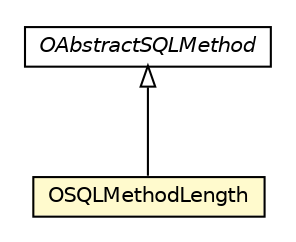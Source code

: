 #!/usr/local/bin/dot
#
# Class diagram 
# Generated by UMLGraph version R5_6-24-gf6e263 (http://www.umlgraph.org/)
#

digraph G {
	edge [fontname="Helvetica",fontsize=10,labelfontname="Helvetica",labelfontsize=10];
	node [fontname="Helvetica",fontsize=10,shape=plaintext];
	nodesep=0.25;
	ranksep=0.5;
	// com.orientechnologies.orient.core.sql.method.misc.OAbstractSQLMethod
	c3486011 [label=<<table title="com.orientechnologies.orient.core.sql.method.misc.OAbstractSQLMethod" border="0" cellborder="1" cellspacing="0" cellpadding="2" port="p" href="../../method/misc/OAbstractSQLMethod.html">
		<tr><td><table border="0" cellspacing="0" cellpadding="1">
<tr><td align="center" balign="center"><font face="Helvetica-Oblique"> OAbstractSQLMethod </font></td></tr>
		</table></td></tr>
		</table>>, URL="../../method/misc/OAbstractSQLMethod.html", fontname="Helvetica", fontcolor="black", fontsize=10.0];
	// com.orientechnologies.orient.core.sql.functions.text.OSQLMethodLength
	c3486048 [label=<<table title="com.orientechnologies.orient.core.sql.functions.text.OSQLMethodLength" border="0" cellborder="1" cellspacing="0" cellpadding="2" port="p" bgcolor="lemonChiffon" href="./OSQLMethodLength.html">
		<tr><td><table border="0" cellspacing="0" cellpadding="1">
<tr><td align="center" balign="center"> OSQLMethodLength </td></tr>
		</table></td></tr>
		</table>>, URL="./OSQLMethodLength.html", fontname="Helvetica", fontcolor="black", fontsize=10.0];
	//com.orientechnologies.orient.core.sql.functions.text.OSQLMethodLength extends com.orientechnologies.orient.core.sql.method.misc.OAbstractSQLMethod
	c3486011:p -> c3486048:p [dir=back,arrowtail=empty];
}

